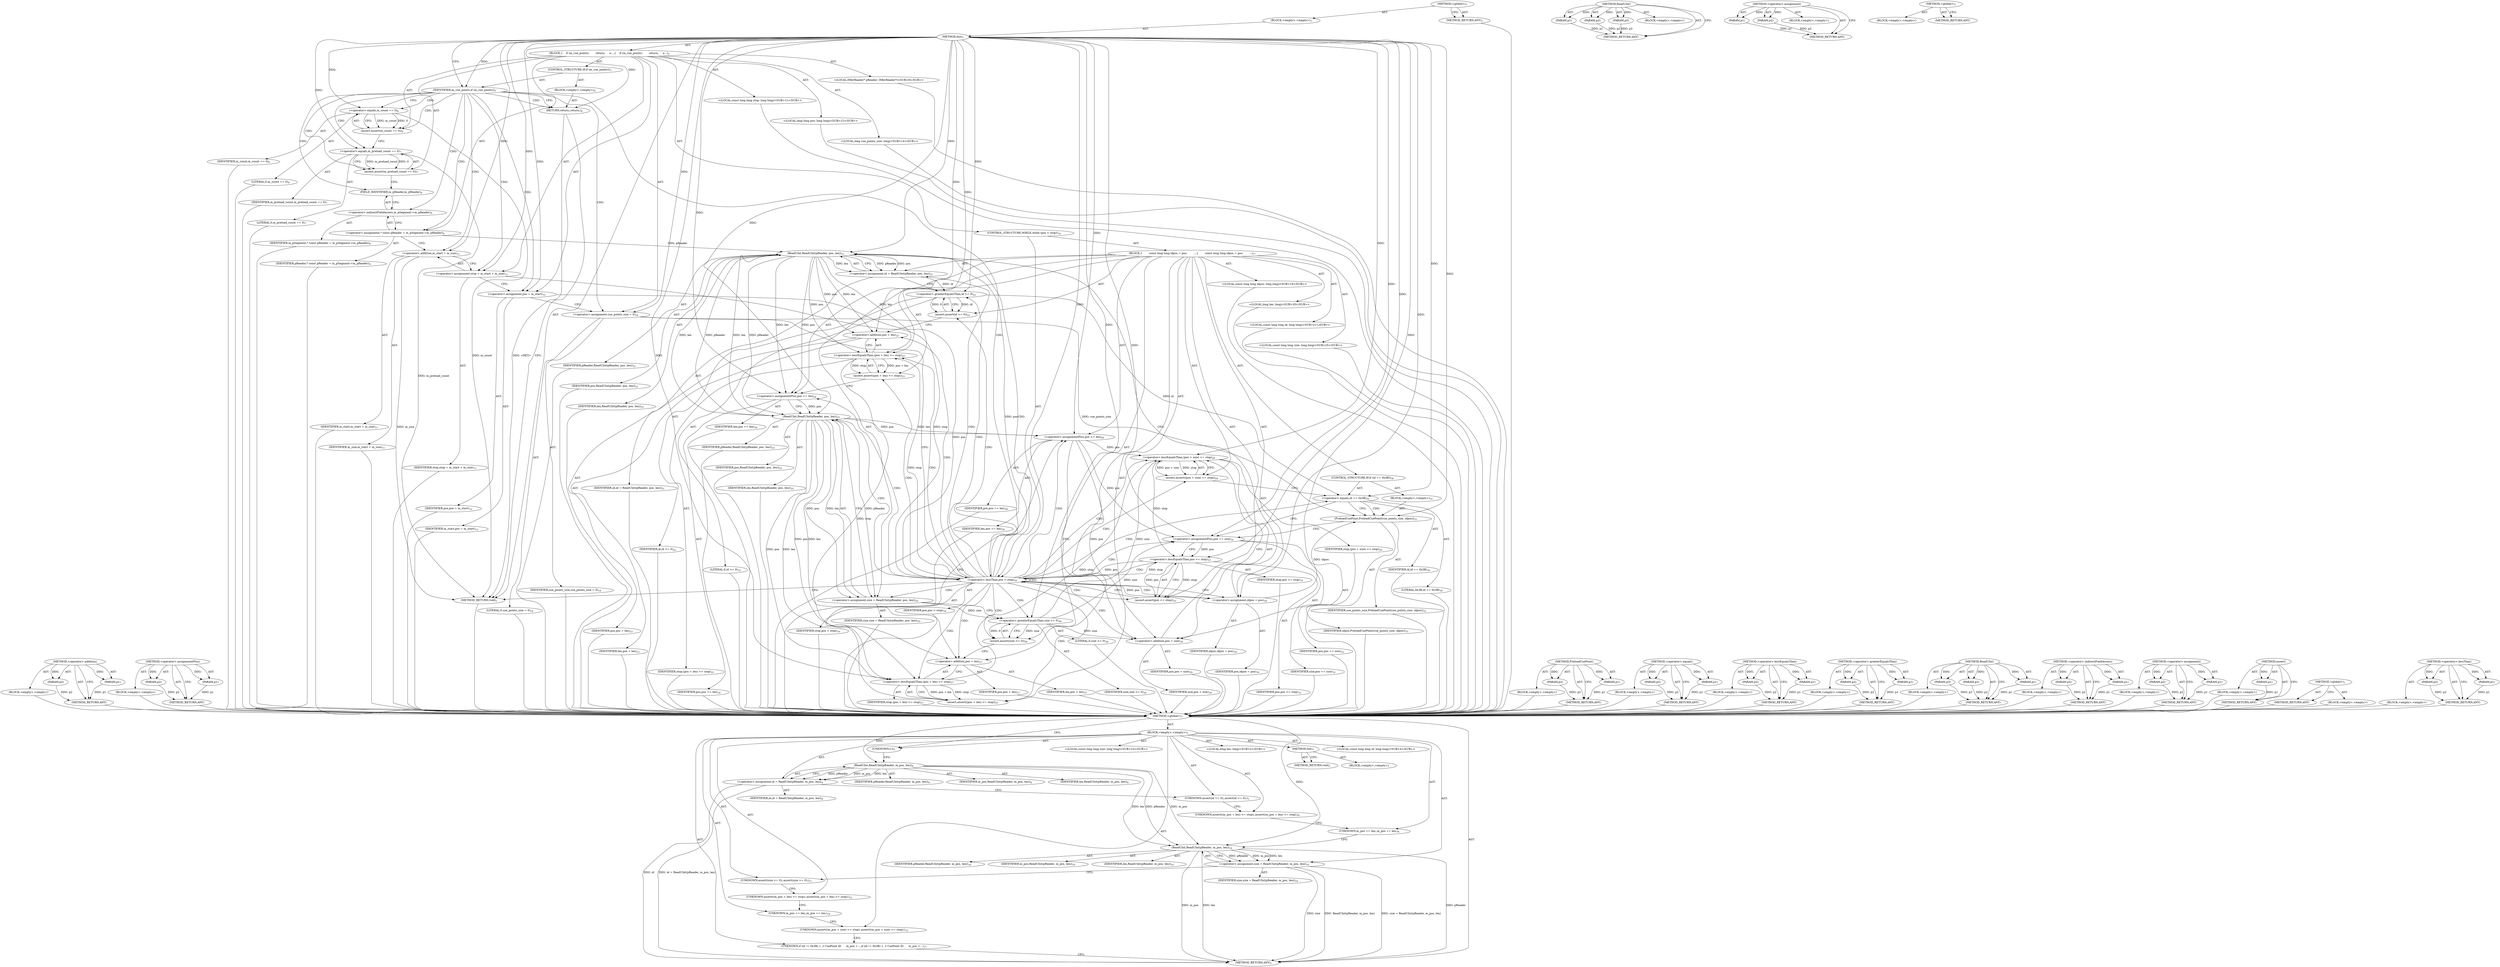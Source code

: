 digraph "&lt;global&gt;" {
vulnerable_155 [label=<(METHOD,&lt;operator&gt;.addition)>];
vulnerable_156 [label=<(PARAM,p1)>];
vulnerable_157 [label=<(PARAM,p2)>];
vulnerable_158 [label=<(BLOCK,&lt;empty&gt;,&lt;empty&gt;)>];
vulnerable_159 [label=<(METHOD_RETURN,ANY)>];
vulnerable_181 [label=<(METHOD,&lt;operator&gt;.assignmentPlus)>];
vulnerable_182 [label=<(PARAM,p1)>];
vulnerable_183 [label=<(PARAM,p2)>];
vulnerable_184 [label=<(BLOCK,&lt;empty&gt;,&lt;empty&gt;)>];
vulnerable_185 [label=<(METHOD_RETURN,ANY)>];
vulnerable_6 [label=<(METHOD,&lt;global&gt;)<SUB>1</SUB>>];
vulnerable_7 [label=<(BLOCK,&lt;empty&gt;,&lt;empty&gt;)<SUB>1</SUB>>];
vulnerable_8 [label=<(METHOD,Init)<SUB>1</SUB>>];
vulnerable_9 [label=<(BLOCK,{
    if (m_cue_points)
        return;
 
    a...,{
    if (m_cue_points)
        return;
 
    a...)<SUB>2</SUB>>];
vulnerable_10 [label=<(CONTROL_STRUCTURE,IF,if (m_cue_points))<SUB>3</SUB>>];
vulnerable_11 [label=<(IDENTIFIER,m_cue_points,if (m_cue_points))<SUB>3</SUB>>];
vulnerable_12 [label=<(BLOCK,&lt;empty&gt;,&lt;empty&gt;)<SUB>4</SUB>>];
vulnerable_13 [label=<(RETURN,return;,return;)<SUB>4</SUB>>];
vulnerable_14 [label=<(assert,assert(m_count == 0))<SUB>6</SUB>>];
vulnerable_15 [label=<(&lt;operator&gt;.equals,m_count == 0)<SUB>6</SUB>>];
vulnerable_16 [label=<(IDENTIFIER,m_count,m_count == 0)<SUB>6</SUB>>];
vulnerable_17 [label=<(LITERAL,0,m_count == 0)<SUB>6</SUB>>];
vulnerable_18 [label=<(assert,assert(m_preload_count == 0))<SUB>7</SUB>>];
vulnerable_19 [label=<(&lt;operator&gt;.equals,m_preload_count == 0)<SUB>7</SUB>>];
vulnerable_20 [label=<(IDENTIFIER,m_preload_count,m_preload_count == 0)<SUB>7</SUB>>];
vulnerable_21 [label=<(LITERAL,0,m_preload_count == 0)<SUB>7</SUB>>];
vulnerable_22 [label="<(LOCAL,IMkvReader* pReader: IMkvReader*)<SUB>9</SUB>>"];
vulnerable_23 [label=<(&lt;operator&gt;.assignment,* const pReader = m_pSegment-&gt;m_pReader)<SUB>9</SUB>>];
vulnerable_24 [label=<(IDENTIFIER,pReader,* const pReader = m_pSegment-&gt;m_pReader)<SUB>9</SUB>>];
vulnerable_25 [label=<(&lt;operator&gt;.indirectFieldAccess,m_pSegment-&gt;m_pReader)<SUB>9</SUB>>];
vulnerable_26 [label=<(IDENTIFIER,m_pSegment,* const pReader = m_pSegment-&gt;m_pReader)<SUB>9</SUB>>];
vulnerable_27 [label=<(FIELD_IDENTIFIER,m_pReader,m_pReader)<SUB>9</SUB>>];
vulnerable_28 [label="<(LOCAL,const long long stop: long long)<SUB>11</SUB>>"];
vulnerable_29 [label=<(&lt;operator&gt;.assignment,stop = m_start + m_size)<SUB>11</SUB>>];
vulnerable_30 [label=<(IDENTIFIER,stop,stop = m_start + m_size)<SUB>11</SUB>>];
vulnerable_31 [label=<(&lt;operator&gt;.addition,m_start + m_size)<SUB>11</SUB>>];
vulnerable_32 [label=<(IDENTIFIER,m_start,m_start + m_size)<SUB>11</SUB>>];
vulnerable_33 [label=<(IDENTIFIER,m_size,m_start + m_size)<SUB>11</SUB>>];
vulnerable_34 [label="<(LOCAL,long long pos: long long)<SUB>12</SUB>>"];
vulnerable_35 [label=<(&lt;operator&gt;.assignment,pos = m_start)<SUB>12</SUB>>];
vulnerable_36 [label=<(IDENTIFIER,pos,pos = m_start)<SUB>12</SUB>>];
vulnerable_37 [label=<(IDENTIFIER,m_start,pos = m_start)<SUB>12</SUB>>];
vulnerable_38 [label="<(LOCAL,long cue_points_size: long)<SUB>14</SUB>>"];
vulnerable_39 [label=<(&lt;operator&gt;.assignment,cue_points_size = 0)<SUB>14</SUB>>];
vulnerable_40 [label=<(IDENTIFIER,cue_points_size,cue_points_size = 0)<SUB>14</SUB>>];
vulnerable_41 [label=<(LITERAL,0,cue_points_size = 0)<SUB>14</SUB>>];
vulnerable_42 [label=<(CONTROL_STRUCTURE,WHILE,while (pos &lt; stop))<SUB>16</SUB>>];
vulnerable_43 [label=<(&lt;operator&gt;.lessThan,pos &lt; stop)<SUB>16</SUB>>];
vulnerable_44 [label=<(IDENTIFIER,pos,pos &lt; stop)<SUB>16</SUB>>];
vulnerable_45 [label=<(IDENTIFIER,stop,pos &lt; stop)<SUB>16</SUB>>];
vulnerable_46 [label=<(BLOCK,{
        const long long idpos = pos;
 
      ...,{
        const long long idpos = pos;
 
      ...)<SUB>17</SUB>>];
vulnerable_47 [label="<(LOCAL,const long long idpos: long long)<SUB>18</SUB>>"];
vulnerable_48 [label=<(&lt;operator&gt;.assignment,idpos = pos)<SUB>18</SUB>>];
vulnerable_49 [label=<(IDENTIFIER,idpos,idpos = pos)<SUB>18</SUB>>];
vulnerable_50 [label=<(IDENTIFIER,pos,idpos = pos)<SUB>18</SUB>>];
vulnerable_51 [label="<(LOCAL,long len: long)<SUB>20</SUB>>"];
vulnerable_52 [label="<(LOCAL,const long long id: long long)<SUB>21</SUB>>"];
vulnerable_53 [label=<(&lt;operator&gt;.assignment,id = ReadUInt(pReader, pos, len))<SUB>21</SUB>>];
vulnerable_54 [label=<(IDENTIFIER,id,id = ReadUInt(pReader, pos, len))<SUB>21</SUB>>];
vulnerable_55 [label=<(ReadUInt,ReadUInt(pReader, pos, len))<SUB>21</SUB>>];
vulnerable_56 [label=<(IDENTIFIER,pReader,ReadUInt(pReader, pos, len))<SUB>21</SUB>>];
vulnerable_57 [label=<(IDENTIFIER,pos,ReadUInt(pReader, pos, len))<SUB>21</SUB>>];
vulnerable_58 [label=<(IDENTIFIER,len,ReadUInt(pReader, pos, len))<SUB>21</SUB>>];
vulnerable_59 [label=<(assert,assert(id &gt;= 0))<SUB>22</SUB>>];
vulnerable_60 [label=<(&lt;operator&gt;.greaterEqualsThan,id &gt;= 0)<SUB>22</SUB>>];
vulnerable_61 [label=<(IDENTIFIER,id,id &gt;= 0)<SUB>22</SUB>>];
vulnerable_62 [label=<(LITERAL,0,id &gt;= 0)<SUB>22</SUB>>];
vulnerable_63 [label=<(assert,assert((pos + len) &lt;= stop))<SUB>23</SUB>>];
vulnerable_64 [label=<(&lt;operator&gt;.lessEqualsThan,(pos + len) &lt;= stop)<SUB>23</SUB>>];
vulnerable_65 [label=<(&lt;operator&gt;.addition,pos + len)<SUB>23</SUB>>];
vulnerable_66 [label=<(IDENTIFIER,pos,pos + len)<SUB>23</SUB>>];
vulnerable_67 [label=<(IDENTIFIER,len,pos + len)<SUB>23</SUB>>];
vulnerable_68 [label=<(IDENTIFIER,stop,(pos + len) &lt;= stop)<SUB>23</SUB>>];
vulnerable_69 [label=<(&lt;operator&gt;.assignmentPlus,pos += len)<SUB>24</SUB>>];
vulnerable_70 [label=<(IDENTIFIER,pos,pos += len)<SUB>24</SUB>>];
vulnerable_71 [label=<(IDENTIFIER,len,pos += len)<SUB>24</SUB>>];
vulnerable_72 [label="<(LOCAL,const long long size: long long)<SUB>25</SUB>>"];
vulnerable_73 [label=<(&lt;operator&gt;.assignment,size = ReadUInt(pReader, pos, len))<SUB>25</SUB>>];
vulnerable_74 [label=<(IDENTIFIER,size,size = ReadUInt(pReader, pos, len))<SUB>25</SUB>>];
vulnerable_75 [label=<(ReadUInt,ReadUInt(pReader, pos, len))<SUB>25</SUB>>];
vulnerable_76 [label=<(IDENTIFIER,pReader,ReadUInt(pReader, pos, len))<SUB>25</SUB>>];
vulnerable_77 [label=<(IDENTIFIER,pos,ReadUInt(pReader, pos, len))<SUB>25</SUB>>];
vulnerable_78 [label=<(IDENTIFIER,len,ReadUInt(pReader, pos, len))<SUB>25</SUB>>];
vulnerable_79 [label=<(assert,assert(size &gt;= 0))<SUB>26</SUB>>];
vulnerable_80 [label=<(&lt;operator&gt;.greaterEqualsThan,size &gt;= 0)<SUB>26</SUB>>];
vulnerable_81 [label=<(IDENTIFIER,size,size &gt;= 0)<SUB>26</SUB>>];
vulnerable_82 [label=<(LITERAL,0,size &gt;= 0)<SUB>26</SUB>>];
vulnerable_83 [label=<(assert,assert((pos + len) &lt;= stop))<SUB>27</SUB>>];
vulnerable_84 [label=<(&lt;operator&gt;.lessEqualsThan,(pos + len) &lt;= stop)<SUB>27</SUB>>];
vulnerable_85 [label=<(&lt;operator&gt;.addition,pos + len)<SUB>27</SUB>>];
vulnerable_86 [label=<(IDENTIFIER,pos,pos + len)<SUB>27</SUB>>];
vulnerable_87 [label=<(IDENTIFIER,len,pos + len)<SUB>27</SUB>>];
vulnerable_88 [label=<(IDENTIFIER,stop,(pos + len) &lt;= stop)<SUB>27</SUB>>];
vulnerable_89 [label=<(&lt;operator&gt;.assignmentPlus,pos += len)<SUB>28</SUB>>];
vulnerable_90 [label=<(IDENTIFIER,pos,pos += len)<SUB>28</SUB>>];
vulnerable_91 [label=<(IDENTIFIER,len,pos += len)<SUB>28</SUB>>];
vulnerable_92 [label=<(assert,assert((pos + size) &lt;= stop))<SUB>29</SUB>>];
vulnerable_93 [label=<(&lt;operator&gt;.lessEqualsThan,(pos + size) &lt;= stop)<SUB>29</SUB>>];
vulnerable_94 [label=<(&lt;operator&gt;.addition,pos + size)<SUB>29</SUB>>];
vulnerable_95 [label=<(IDENTIFIER,pos,pos + size)<SUB>29</SUB>>];
vulnerable_96 [label=<(IDENTIFIER,size,pos + size)<SUB>29</SUB>>];
vulnerable_97 [label=<(IDENTIFIER,stop,(pos + size) &lt;= stop)<SUB>29</SUB>>];
vulnerable_98 [label=<(CONTROL_STRUCTURE,IF,if (id == 0x3B))<SUB>30</SUB>>];
vulnerable_99 [label=<(&lt;operator&gt;.equals,id == 0x3B)<SUB>30</SUB>>];
vulnerable_100 [label=<(IDENTIFIER,id,id == 0x3B)<SUB>30</SUB>>];
vulnerable_101 [label=<(LITERAL,0x3B,id == 0x3B)<SUB>30</SUB>>];
vulnerable_102 [label=<(BLOCK,&lt;empty&gt;,&lt;empty&gt;)<SUB>31</SUB>>];
vulnerable_103 [label=<(PreloadCuePoint,PreloadCuePoint(cue_points_size, idpos))<SUB>31</SUB>>];
vulnerable_104 [label=<(IDENTIFIER,cue_points_size,PreloadCuePoint(cue_points_size, idpos))<SUB>31</SUB>>];
vulnerable_105 [label=<(IDENTIFIER,idpos,PreloadCuePoint(cue_points_size, idpos))<SUB>31</SUB>>];
vulnerable_106 [label=<(&lt;operator&gt;.assignmentPlus,pos += size)<SUB>32</SUB>>];
vulnerable_107 [label=<(IDENTIFIER,pos,pos += size)<SUB>32</SUB>>];
vulnerable_108 [label=<(IDENTIFIER,size,pos += size)<SUB>32</SUB>>];
vulnerable_109 [label=<(assert,assert(pos &lt;= stop))<SUB>33</SUB>>];
vulnerable_110 [label=<(&lt;operator&gt;.lessEqualsThan,pos &lt;= stop)<SUB>33</SUB>>];
vulnerable_111 [label=<(IDENTIFIER,pos,pos &lt;= stop)<SUB>33</SUB>>];
vulnerable_112 [label=<(IDENTIFIER,stop,pos &lt;= stop)<SUB>33</SUB>>];
vulnerable_113 [label=<(METHOD_RETURN,void)<SUB>1</SUB>>];
vulnerable_115 [label=<(METHOD_RETURN,ANY)<SUB>1</SUB>>];
vulnerable_186 [label=<(METHOD,PreloadCuePoint)>];
vulnerable_187 [label=<(PARAM,p1)>];
vulnerable_188 [label=<(PARAM,p2)>];
vulnerable_189 [label=<(BLOCK,&lt;empty&gt;,&lt;empty&gt;)>];
vulnerable_190 [label=<(METHOD_RETURN,ANY)>];
vulnerable_140 [label=<(METHOD,&lt;operator&gt;.equals)>];
vulnerable_141 [label=<(PARAM,p1)>];
vulnerable_142 [label=<(PARAM,p2)>];
vulnerable_143 [label=<(BLOCK,&lt;empty&gt;,&lt;empty&gt;)>];
vulnerable_144 [label=<(METHOD_RETURN,ANY)>];
vulnerable_176 [label=<(METHOD,&lt;operator&gt;.lessEqualsThan)>];
vulnerable_177 [label=<(PARAM,p1)>];
vulnerable_178 [label=<(PARAM,p2)>];
vulnerable_179 [label=<(BLOCK,&lt;empty&gt;,&lt;empty&gt;)>];
vulnerable_180 [label=<(METHOD_RETURN,ANY)>];
vulnerable_171 [label=<(METHOD,&lt;operator&gt;.greaterEqualsThan)>];
vulnerable_172 [label=<(PARAM,p1)>];
vulnerable_173 [label=<(PARAM,p2)>];
vulnerable_174 [label=<(BLOCK,&lt;empty&gt;,&lt;empty&gt;)>];
vulnerable_175 [label=<(METHOD_RETURN,ANY)>];
vulnerable_165 [label=<(METHOD,ReadUInt)>];
vulnerable_166 [label=<(PARAM,p1)>];
vulnerable_167 [label=<(PARAM,p2)>];
vulnerable_168 [label=<(PARAM,p3)>];
vulnerable_169 [label=<(BLOCK,&lt;empty&gt;,&lt;empty&gt;)>];
vulnerable_170 [label=<(METHOD_RETURN,ANY)>];
vulnerable_150 [label=<(METHOD,&lt;operator&gt;.indirectFieldAccess)>];
vulnerable_151 [label=<(PARAM,p1)>];
vulnerable_152 [label=<(PARAM,p2)>];
vulnerable_153 [label=<(BLOCK,&lt;empty&gt;,&lt;empty&gt;)>];
vulnerable_154 [label=<(METHOD_RETURN,ANY)>];
vulnerable_145 [label=<(METHOD,&lt;operator&gt;.assignment)>];
vulnerable_146 [label=<(PARAM,p1)>];
vulnerable_147 [label=<(PARAM,p2)>];
vulnerable_148 [label=<(BLOCK,&lt;empty&gt;,&lt;empty&gt;)>];
vulnerable_149 [label=<(METHOD_RETURN,ANY)>];
vulnerable_136 [label=<(METHOD,assert)>];
vulnerable_137 [label=<(PARAM,p1)>];
vulnerable_138 [label=<(BLOCK,&lt;empty&gt;,&lt;empty&gt;)>];
vulnerable_139 [label=<(METHOD_RETURN,ANY)>];
vulnerable_130 [label=<(METHOD,&lt;global&gt;)<SUB>1</SUB>>];
vulnerable_131 [label=<(BLOCK,&lt;empty&gt;,&lt;empty&gt;)>];
vulnerable_132 [label=<(METHOD_RETURN,ANY)>];
vulnerable_160 [label=<(METHOD,&lt;operator&gt;.lessThan)>];
vulnerable_161 [label=<(PARAM,p1)>];
vulnerable_162 [label=<(PARAM,p2)>];
vulnerable_163 [label=<(BLOCK,&lt;empty&gt;,&lt;empty&gt;)>];
vulnerable_164 [label=<(METHOD_RETURN,ANY)>];
fixed_6 [label=<(METHOD,&lt;global&gt;)<SUB>1</SUB>>];
fixed_7 [label=<(BLOCK,&lt;empty&gt;,&lt;empty&gt;)<SUB>1</SUB>>];
fixed_8 [label=<(METHOD,Init)<SUB>1</SUB>>];
fixed_9 [label=<(BLOCK,&lt;empty&gt;,&lt;empty&gt;)>];
fixed_10 [label=<(METHOD_RETURN,void)<SUB>1</SUB>>];
fixed_12 [label=<(UNKNOWN,t,t)<SUB>1</SUB>>];
fixed_13 [label="<(LOCAL,long len: long)<SUB>2</SUB>>"];
fixed_14 [label="<(LOCAL,const long long id: long long)<SUB>4</SUB>>"];
fixed_15 [label=<(&lt;operator&gt;.assignment,id = ReadUInt(pReader, m_pos, len))<SUB>4</SUB>>];
fixed_16 [label=<(IDENTIFIER,id,id = ReadUInt(pReader, m_pos, len))<SUB>4</SUB>>];
fixed_17 [label=<(ReadUInt,ReadUInt(pReader, m_pos, len))<SUB>4</SUB>>];
fixed_18 [label=<(IDENTIFIER,pReader,ReadUInt(pReader, m_pos, len))<SUB>4</SUB>>];
fixed_19 [label=<(IDENTIFIER,m_pos,ReadUInt(pReader, m_pos, len))<SUB>4</SUB>>];
fixed_20 [label=<(IDENTIFIER,len,ReadUInt(pReader, m_pos, len))<SUB>4</SUB>>];
fixed_21 [label=<(UNKNOWN,assert(id &gt;= 0);,assert(id &gt;= 0);)<SUB>5</SUB>>];
fixed_22 [label=<(UNKNOWN,assert((m_pos + len) &lt;= stop);,assert((m_pos + len) &lt;= stop);)<SUB>6</SUB>>];
fixed_23 [label=<(UNKNOWN,m_pos += len;,m_pos += len;)<SUB>8</SUB>>];
fixed_24 [label="<(LOCAL,const long long size: long long)<SUB>10</SUB>>"];
fixed_25 [label=<(&lt;operator&gt;.assignment,size = ReadUInt(pReader, m_pos, len))<SUB>10</SUB>>];
fixed_26 [label=<(IDENTIFIER,size,size = ReadUInt(pReader, m_pos, len))<SUB>10</SUB>>];
fixed_27 [label=<(ReadUInt,ReadUInt(pReader, m_pos, len))<SUB>10</SUB>>];
fixed_28 [label=<(IDENTIFIER,pReader,ReadUInt(pReader, m_pos, len))<SUB>10</SUB>>];
fixed_29 [label=<(IDENTIFIER,m_pos,ReadUInt(pReader, m_pos, len))<SUB>10</SUB>>];
fixed_30 [label=<(IDENTIFIER,len,ReadUInt(pReader, m_pos, len))<SUB>10</SUB>>];
fixed_31 [label=<(UNKNOWN,assert(size &gt;= 0);,assert(size &gt;= 0);)<SUB>11</SUB>>];
fixed_32 [label=<(UNKNOWN,assert((m_pos + len) &lt;= stop);,assert((m_pos + len) &lt;= stop);)<SUB>12</SUB>>];
fixed_33 [label=<(UNKNOWN,m_pos += len;,m_pos += len;)<SUB>14</SUB>>];
fixed_34 [label=<(UNKNOWN,assert((m_pos + size) &lt;= stop);,assert((m_pos + size) &lt;= stop);)<SUB>15</SUB>>];
fixed_35 [label=<(UNKNOWN,if (id != 0x3B) {  // CuePoint ID
      m_pos +...,if (id != 0x3B) {  // CuePoint ID
      m_pos +...)<SUB>17</SUB>>];
fixed_36 [label=<(METHOD_RETURN,ANY)<SUB>1</SUB>>];
fixed_58 [label=<(METHOD,ReadUInt)>];
fixed_59 [label=<(PARAM,p1)>];
fixed_60 [label=<(PARAM,p2)>];
fixed_61 [label=<(PARAM,p3)>];
fixed_62 [label=<(BLOCK,&lt;empty&gt;,&lt;empty&gt;)>];
fixed_63 [label=<(METHOD_RETURN,ANY)>];
fixed_53 [label=<(METHOD,&lt;operator&gt;.assignment)>];
fixed_54 [label=<(PARAM,p1)>];
fixed_55 [label=<(PARAM,p2)>];
fixed_56 [label=<(BLOCK,&lt;empty&gt;,&lt;empty&gt;)>];
fixed_57 [label=<(METHOD_RETURN,ANY)>];
fixed_47 [label=<(METHOD,&lt;global&gt;)<SUB>1</SUB>>];
fixed_48 [label=<(BLOCK,&lt;empty&gt;,&lt;empty&gt;)>];
fixed_49 [label=<(METHOD_RETURN,ANY)>];
vulnerable_155 -> vulnerable_156  [key=0, label="AST: "];
vulnerable_155 -> vulnerable_156  [key=1, label="DDG: "];
vulnerable_155 -> vulnerable_158  [key=0, label="AST: "];
vulnerable_155 -> vulnerable_157  [key=0, label="AST: "];
vulnerable_155 -> vulnerable_157  [key=1, label="DDG: "];
vulnerable_155 -> vulnerable_159  [key=0, label="AST: "];
vulnerable_155 -> vulnerable_159  [key=1, label="CFG: "];
vulnerable_156 -> vulnerable_159  [key=0, label="DDG: p1"];
vulnerable_157 -> vulnerable_159  [key=0, label="DDG: p2"];
vulnerable_158 -> fixed_6  [key=0];
vulnerable_159 -> fixed_6  [key=0];
vulnerable_181 -> vulnerable_182  [key=0, label="AST: "];
vulnerable_181 -> vulnerable_182  [key=1, label="DDG: "];
vulnerable_181 -> vulnerable_184  [key=0, label="AST: "];
vulnerable_181 -> vulnerable_183  [key=0, label="AST: "];
vulnerable_181 -> vulnerable_183  [key=1, label="DDG: "];
vulnerable_181 -> vulnerable_185  [key=0, label="AST: "];
vulnerable_181 -> vulnerable_185  [key=1, label="CFG: "];
vulnerable_182 -> vulnerable_185  [key=0, label="DDG: p1"];
vulnerable_183 -> vulnerable_185  [key=0, label="DDG: p2"];
vulnerable_184 -> fixed_6  [key=0];
vulnerable_185 -> fixed_6  [key=0];
vulnerable_6 -> vulnerable_7  [key=0, label="AST: "];
vulnerable_6 -> vulnerable_115  [key=0, label="AST: "];
vulnerable_6 -> vulnerable_115  [key=1, label="CFG: "];
vulnerable_7 -> vulnerable_8  [key=0, label="AST: "];
vulnerable_8 -> vulnerable_9  [key=0, label="AST: "];
vulnerable_8 -> vulnerable_113  [key=0, label="AST: "];
vulnerable_8 -> vulnerable_11  [key=0, label="CFG: "];
vulnerable_8 -> vulnerable_11  [key=1, label="DDG: "];
vulnerable_8 -> vulnerable_29  [key=0, label="DDG: "];
vulnerable_8 -> vulnerable_35  [key=0, label="DDG: "];
vulnerable_8 -> vulnerable_39  [key=0, label="DDG: "];
vulnerable_8 -> vulnerable_13  [key=0, label="DDG: "];
vulnerable_8 -> vulnerable_15  [key=0, label="DDG: "];
vulnerable_8 -> vulnerable_19  [key=0, label="DDG: "];
vulnerable_8 -> vulnerable_31  [key=0, label="DDG: "];
vulnerable_8 -> vulnerable_43  [key=0, label="DDG: "];
vulnerable_8 -> vulnerable_48  [key=0, label="DDG: "];
vulnerable_8 -> vulnerable_69  [key=0, label="DDG: "];
vulnerable_8 -> vulnerable_89  [key=0, label="DDG: "];
vulnerable_8 -> vulnerable_106  [key=0, label="DDG: "];
vulnerable_8 -> vulnerable_55  [key=0, label="DDG: "];
vulnerable_8 -> vulnerable_60  [key=0, label="DDG: "];
vulnerable_8 -> vulnerable_64  [key=0, label="DDG: "];
vulnerable_8 -> vulnerable_75  [key=0, label="DDG: "];
vulnerable_8 -> vulnerable_80  [key=0, label="DDG: "];
vulnerable_8 -> vulnerable_84  [key=0, label="DDG: "];
vulnerable_8 -> vulnerable_93  [key=0, label="DDG: "];
vulnerable_8 -> vulnerable_99  [key=0, label="DDG: "];
vulnerable_8 -> vulnerable_110  [key=0, label="DDG: "];
vulnerable_8 -> vulnerable_65  [key=0, label="DDG: "];
vulnerable_8 -> vulnerable_85  [key=0, label="DDG: "];
vulnerable_8 -> vulnerable_94  [key=0, label="DDG: "];
vulnerable_8 -> vulnerable_103  [key=0, label="DDG: "];
vulnerable_9 -> vulnerable_10  [key=0, label="AST: "];
vulnerable_9 -> vulnerable_14  [key=0, label="AST: "];
vulnerable_9 -> vulnerable_18  [key=0, label="AST: "];
vulnerable_9 -> vulnerable_22  [key=0, label="AST: "];
vulnerable_9 -> vulnerable_23  [key=0, label="AST: "];
vulnerable_9 -> vulnerable_28  [key=0, label="AST: "];
vulnerable_9 -> vulnerable_29  [key=0, label="AST: "];
vulnerable_9 -> vulnerable_34  [key=0, label="AST: "];
vulnerable_9 -> vulnerable_35  [key=0, label="AST: "];
vulnerable_9 -> vulnerable_38  [key=0, label="AST: "];
vulnerable_9 -> vulnerable_39  [key=0, label="AST: "];
vulnerable_9 -> vulnerable_42  [key=0, label="AST: "];
vulnerable_10 -> vulnerable_11  [key=0, label="AST: "];
vulnerable_10 -> vulnerable_12  [key=0, label="AST: "];
vulnerable_11 -> vulnerable_13  [key=0, label="CFG: "];
vulnerable_11 -> vulnerable_13  [key=1, label="CDG: "];
vulnerable_11 -> vulnerable_15  [key=0, label="CFG: "];
vulnerable_11 -> vulnerable_15  [key=1, label="CDG: "];
vulnerable_11 -> vulnerable_19  [key=0, label="CDG: "];
vulnerable_11 -> vulnerable_25  [key=0, label="CDG: "];
vulnerable_11 -> vulnerable_27  [key=0, label="CDG: "];
vulnerable_11 -> vulnerable_29  [key=0, label="CDG: "];
vulnerable_11 -> vulnerable_18  [key=0, label="CDG: "];
vulnerable_11 -> vulnerable_35  [key=0, label="CDG: "];
vulnerable_11 -> vulnerable_43  [key=0, label="CDG: "];
vulnerable_11 -> vulnerable_14  [key=0, label="CDG: "];
vulnerable_11 -> vulnerable_23  [key=0, label="CDG: "];
vulnerable_11 -> vulnerable_39  [key=0, label="CDG: "];
vulnerable_11 -> vulnerable_31  [key=0, label="CDG: "];
vulnerable_12 -> vulnerable_13  [key=0, label="AST: "];
vulnerable_13 -> vulnerable_113  [key=0, label="CFG: "];
vulnerable_13 -> vulnerable_113  [key=1, label="DDG: &lt;RET&gt;"];
vulnerable_14 -> vulnerable_15  [key=0, label="AST: "];
vulnerable_14 -> vulnerable_19  [key=0, label="CFG: "];
vulnerable_15 -> vulnerable_16  [key=0, label="AST: "];
vulnerable_15 -> vulnerable_17  [key=0, label="AST: "];
vulnerable_15 -> vulnerable_14  [key=0, label="CFG: "];
vulnerable_15 -> vulnerable_14  [key=1, label="DDG: m_count"];
vulnerable_15 -> vulnerable_14  [key=2, label="DDG: 0"];
vulnerable_15 -> vulnerable_113  [key=0, label="DDG: m_count"];
vulnerable_16 -> fixed_6  [key=0];
vulnerable_17 -> fixed_6  [key=0];
vulnerable_18 -> vulnerable_19  [key=0, label="AST: "];
vulnerable_18 -> vulnerable_27  [key=0, label="CFG: "];
vulnerable_19 -> vulnerable_20  [key=0, label="AST: "];
vulnerable_19 -> vulnerable_21  [key=0, label="AST: "];
vulnerable_19 -> vulnerable_18  [key=0, label="CFG: "];
vulnerable_19 -> vulnerable_18  [key=1, label="DDG: m_preload_count"];
vulnerable_19 -> vulnerable_18  [key=2, label="DDG: 0"];
vulnerable_19 -> vulnerable_113  [key=0, label="DDG: m_preload_count"];
vulnerable_20 -> fixed_6  [key=0];
vulnerable_21 -> fixed_6  [key=0];
vulnerable_22 -> fixed_6  [key=0];
vulnerable_23 -> vulnerable_24  [key=0, label="AST: "];
vulnerable_23 -> vulnerable_25  [key=0, label="AST: "];
vulnerable_23 -> vulnerable_31  [key=0, label="CFG: "];
vulnerable_23 -> vulnerable_55  [key=0, label="DDG: pReader"];
vulnerable_24 -> fixed_6  [key=0];
vulnerable_25 -> vulnerable_26  [key=0, label="AST: "];
vulnerable_25 -> vulnerable_27  [key=0, label="AST: "];
vulnerable_25 -> vulnerable_23  [key=0, label="CFG: "];
vulnerable_26 -> fixed_6  [key=0];
vulnerable_27 -> vulnerable_25  [key=0, label="CFG: "];
vulnerable_28 -> fixed_6  [key=0];
vulnerable_29 -> vulnerable_30  [key=0, label="AST: "];
vulnerable_29 -> vulnerable_31  [key=0, label="AST: "];
vulnerable_29 -> vulnerable_35  [key=0, label="CFG: "];
vulnerable_29 -> vulnerable_43  [key=0, label="DDG: stop"];
vulnerable_30 -> fixed_6  [key=0];
vulnerable_31 -> vulnerable_32  [key=0, label="AST: "];
vulnerable_31 -> vulnerable_33  [key=0, label="AST: "];
vulnerable_31 -> vulnerable_29  [key=0, label="CFG: "];
vulnerable_31 -> vulnerable_113  [key=0, label="DDG: m_size"];
vulnerable_32 -> fixed_6  [key=0];
vulnerable_33 -> fixed_6  [key=0];
vulnerable_34 -> fixed_6  [key=0];
vulnerable_35 -> vulnerable_36  [key=0, label="AST: "];
vulnerable_35 -> vulnerable_37  [key=0, label="AST: "];
vulnerable_35 -> vulnerable_39  [key=0, label="CFG: "];
vulnerable_35 -> vulnerable_43  [key=0, label="DDG: pos"];
vulnerable_36 -> fixed_6  [key=0];
vulnerable_37 -> fixed_6  [key=0];
vulnerable_38 -> fixed_6  [key=0];
vulnerable_39 -> vulnerable_40  [key=0, label="AST: "];
vulnerable_39 -> vulnerable_41  [key=0, label="AST: "];
vulnerable_39 -> vulnerable_43  [key=0, label="CFG: "];
vulnerable_39 -> vulnerable_103  [key=0, label="DDG: cue_points_size"];
vulnerable_40 -> fixed_6  [key=0];
vulnerable_41 -> fixed_6  [key=0];
vulnerable_42 -> vulnerable_43  [key=0, label="AST: "];
vulnerable_42 -> vulnerable_46  [key=0, label="AST: "];
vulnerable_43 -> vulnerable_44  [key=0, label="AST: "];
vulnerable_43 -> vulnerable_45  [key=0, label="AST: "];
vulnerable_43 -> vulnerable_113  [key=0, label="CFG: "];
vulnerable_43 -> vulnerable_48  [key=0, label="CFG: "];
vulnerable_43 -> vulnerable_48  [key=1, label="DDG: pos"];
vulnerable_43 -> vulnerable_48  [key=2, label="CDG: "];
vulnerable_43 -> vulnerable_55  [key=0, label="DDG: pos"];
vulnerable_43 -> vulnerable_55  [key=1, label="CDG: "];
vulnerable_43 -> vulnerable_64  [key=0, label="DDG: stop"];
vulnerable_43 -> vulnerable_64  [key=1, label="CDG: "];
vulnerable_43 -> vulnerable_94  [key=0, label="CDG: "];
vulnerable_43 -> vulnerable_60  [key=0, label="CDG: "];
vulnerable_43 -> vulnerable_73  [key=0, label="CDG: "];
vulnerable_43 -> vulnerable_89  [key=0, label="CDG: "];
vulnerable_43 -> vulnerable_75  [key=0, label="CDG: "];
vulnerable_43 -> vulnerable_99  [key=0, label="CDG: "];
vulnerable_43 -> vulnerable_84  [key=0, label="CDG: "];
vulnerable_43 -> vulnerable_85  [key=0, label="CDG: "];
vulnerable_43 -> vulnerable_69  [key=0, label="CDG: "];
vulnerable_43 -> vulnerable_92  [key=0, label="CDG: "];
vulnerable_43 -> vulnerable_106  [key=0, label="CDG: "];
vulnerable_43 -> vulnerable_65  [key=0, label="CDG: "];
vulnerable_43 -> vulnerable_59  [key=0, label="CDG: "];
vulnerable_43 -> vulnerable_93  [key=0, label="CDG: "];
vulnerable_43 -> vulnerable_79  [key=0, label="CDG: "];
vulnerable_43 -> vulnerable_43  [key=0, label="CDG: "];
vulnerable_43 -> vulnerable_80  [key=0, label="CDG: "];
vulnerable_43 -> vulnerable_83  [key=0, label="CDG: "];
vulnerable_43 -> vulnerable_53  [key=0, label="CDG: "];
vulnerable_43 -> vulnerable_110  [key=0, label="CDG: "];
vulnerable_43 -> vulnerable_63  [key=0, label="CDG: "];
vulnerable_43 -> vulnerable_109  [key=0, label="CDG: "];
vulnerable_44 -> fixed_6  [key=0];
vulnerable_45 -> fixed_6  [key=0];
vulnerable_46 -> vulnerable_47  [key=0, label="AST: "];
vulnerable_46 -> vulnerable_48  [key=0, label="AST: "];
vulnerable_46 -> vulnerable_51  [key=0, label="AST: "];
vulnerable_46 -> vulnerable_52  [key=0, label="AST: "];
vulnerable_46 -> vulnerable_53  [key=0, label="AST: "];
vulnerable_46 -> vulnerable_59  [key=0, label="AST: "];
vulnerable_46 -> vulnerable_63  [key=0, label="AST: "];
vulnerable_46 -> vulnerable_69  [key=0, label="AST: "];
vulnerable_46 -> vulnerable_72  [key=0, label="AST: "];
vulnerable_46 -> vulnerable_73  [key=0, label="AST: "];
vulnerable_46 -> vulnerable_79  [key=0, label="AST: "];
vulnerable_46 -> vulnerable_83  [key=0, label="AST: "];
vulnerable_46 -> vulnerable_89  [key=0, label="AST: "];
vulnerable_46 -> vulnerable_92  [key=0, label="AST: "];
vulnerable_46 -> vulnerable_98  [key=0, label="AST: "];
vulnerable_46 -> vulnerable_106  [key=0, label="AST: "];
vulnerable_46 -> vulnerable_109  [key=0, label="AST: "];
vulnerable_47 -> fixed_6  [key=0];
vulnerable_48 -> vulnerable_49  [key=0, label="AST: "];
vulnerable_48 -> vulnerable_50  [key=0, label="AST: "];
vulnerable_48 -> vulnerable_55  [key=0, label="CFG: "];
vulnerable_48 -> vulnerable_103  [key=0, label="DDG: idpos"];
vulnerable_49 -> fixed_6  [key=0];
vulnerable_50 -> fixed_6  [key=0];
vulnerable_51 -> fixed_6  [key=0];
vulnerable_52 -> fixed_6  [key=0];
vulnerable_53 -> vulnerable_54  [key=0, label="AST: "];
vulnerable_53 -> vulnerable_55  [key=0, label="AST: "];
vulnerable_53 -> vulnerable_60  [key=0, label="CFG: "];
vulnerable_53 -> vulnerable_60  [key=1, label="DDG: id"];
vulnerable_54 -> fixed_6  [key=0];
vulnerable_55 -> vulnerable_56  [key=0, label="AST: "];
vulnerable_55 -> vulnerable_57  [key=0, label="AST: "];
vulnerable_55 -> vulnerable_58  [key=0, label="AST: "];
vulnerable_55 -> vulnerable_53  [key=0, label="CFG: "];
vulnerable_55 -> vulnerable_53  [key=1, label="DDG: pReader"];
vulnerable_55 -> vulnerable_53  [key=2, label="DDG: pos"];
vulnerable_55 -> vulnerable_53  [key=3, label="DDG: len"];
vulnerable_55 -> vulnerable_69  [key=0, label="DDG: len"];
vulnerable_55 -> vulnerable_69  [key=1, label="DDG: pos"];
vulnerable_55 -> vulnerable_64  [key=0, label="DDG: pos"];
vulnerable_55 -> vulnerable_64  [key=1, label="DDG: len"];
vulnerable_55 -> vulnerable_75  [key=0, label="DDG: pReader"];
vulnerable_55 -> vulnerable_75  [key=1, label="DDG: len"];
vulnerable_55 -> vulnerable_65  [key=0, label="DDG: pos"];
vulnerable_55 -> vulnerable_65  [key=1, label="DDG: len"];
vulnerable_56 -> fixed_6  [key=0];
vulnerable_57 -> fixed_6  [key=0];
vulnerable_58 -> fixed_6  [key=0];
vulnerable_59 -> vulnerable_60  [key=0, label="AST: "];
vulnerable_59 -> vulnerable_65  [key=0, label="CFG: "];
vulnerable_60 -> vulnerable_61  [key=0, label="AST: "];
vulnerable_60 -> vulnerable_62  [key=0, label="AST: "];
vulnerable_60 -> vulnerable_59  [key=0, label="CFG: "];
vulnerable_60 -> vulnerable_59  [key=1, label="DDG: id"];
vulnerable_60 -> vulnerable_59  [key=2, label="DDG: 0"];
vulnerable_60 -> vulnerable_99  [key=0, label="DDG: id"];
vulnerable_61 -> fixed_6  [key=0];
vulnerable_62 -> fixed_6  [key=0];
vulnerable_63 -> vulnerable_64  [key=0, label="AST: "];
vulnerable_63 -> vulnerable_69  [key=0, label="CFG: "];
vulnerable_64 -> vulnerable_65  [key=0, label="AST: "];
vulnerable_64 -> vulnerable_68  [key=0, label="AST: "];
vulnerable_64 -> vulnerable_63  [key=0, label="CFG: "];
vulnerable_64 -> vulnerable_63  [key=1, label="DDG: pos + len"];
vulnerable_64 -> vulnerable_63  [key=2, label="DDG: stop"];
vulnerable_64 -> vulnerable_84  [key=0, label="DDG: stop"];
vulnerable_65 -> vulnerable_66  [key=0, label="AST: "];
vulnerable_65 -> vulnerable_67  [key=0, label="AST: "];
vulnerable_65 -> vulnerable_64  [key=0, label="CFG: "];
vulnerable_66 -> fixed_6  [key=0];
vulnerable_67 -> fixed_6  [key=0];
vulnerable_68 -> fixed_6  [key=0];
vulnerable_69 -> vulnerable_70  [key=0, label="AST: "];
vulnerable_69 -> vulnerable_71  [key=0, label="AST: "];
vulnerable_69 -> vulnerable_75  [key=0, label="CFG: "];
vulnerable_69 -> vulnerable_75  [key=1, label="DDG: pos"];
vulnerable_70 -> fixed_6  [key=0];
vulnerable_71 -> fixed_6  [key=0];
vulnerable_72 -> fixed_6  [key=0];
vulnerable_73 -> vulnerable_74  [key=0, label="AST: "];
vulnerable_73 -> vulnerable_75  [key=0, label="AST: "];
vulnerable_73 -> vulnerable_80  [key=0, label="CFG: "];
vulnerable_73 -> vulnerable_80  [key=1, label="DDG: size"];
vulnerable_74 -> fixed_6  [key=0];
vulnerable_75 -> vulnerable_76  [key=0, label="AST: "];
vulnerable_75 -> vulnerable_77  [key=0, label="AST: "];
vulnerable_75 -> vulnerable_78  [key=0, label="AST: "];
vulnerable_75 -> vulnerable_73  [key=0, label="CFG: "];
vulnerable_75 -> vulnerable_73  [key=1, label="DDG: pReader"];
vulnerable_75 -> vulnerable_73  [key=2, label="DDG: pos"];
vulnerable_75 -> vulnerable_73  [key=3, label="DDG: len"];
vulnerable_75 -> vulnerable_89  [key=0, label="DDG: len"];
vulnerable_75 -> vulnerable_89  [key=1, label="DDG: pos"];
vulnerable_75 -> vulnerable_55  [key=0, label="DDG: pReader"];
vulnerable_75 -> vulnerable_55  [key=1, label="DDG: len"];
vulnerable_75 -> vulnerable_84  [key=0, label="DDG: pos"];
vulnerable_75 -> vulnerable_84  [key=1, label="DDG: len"];
vulnerable_75 -> vulnerable_85  [key=0, label="DDG: pos"];
vulnerable_75 -> vulnerable_85  [key=1, label="DDG: len"];
vulnerable_76 -> fixed_6  [key=0];
vulnerable_77 -> fixed_6  [key=0];
vulnerable_78 -> fixed_6  [key=0];
vulnerable_79 -> vulnerable_80  [key=0, label="AST: "];
vulnerable_79 -> vulnerable_85  [key=0, label="CFG: "];
vulnerable_80 -> vulnerable_81  [key=0, label="AST: "];
vulnerable_80 -> vulnerable_82  [key=0, label="AST: "];
vulnerable_80 -> vulnerable_79  [key=0, label="CFG: "];
vulnerable_80 -> vulnerable_79  [key=1, label="DDG: size"];
vulnerable_80 -> vulnerable_79  [key=2, label="DDG: 0"];
vulnerable_80 -> vulnerable_106  [key=0, label="DDG: size"];
vulnerable_80 -> vulnerable_93  [key=0, label="DDG: size"];
vulnerable_80 -> vulnerable_94  [key=0, label="DDG: size"];
vulnerable_81 -> fixed_6  [key=0];
vulnerable_82 -> fixed_6  [key=0];
vulnerable_83 -> vulnerable_84  [key=0, label="AST: "];
vulnerable_83 -> vulnerable_89  [key=0, label="CFG: "];
vulnerable_84 -> vulnerable_85  [key=0, label="AST: "];
vulnerable_84 -> vulnerable_88  [key=0, label="AST: "];
vulnerable_84 -> vulnerable_83  [key=0, label="CFG: "];
vulnerable_84 -> vulnerable_83  [key=1, label="DDG: pos + len"];
vulnerable_84 -> vulnerable_83  [key=2, label="DDG: stop"];
vulnerable_84 -> vulnerable_93  [key=0, label="DDG: stop"];
vulnerable_85 -> vulnerable_86  [key=0, label="AST: "];
vulnerable_85 -> vulnerable_87  [key=0, label="AST: "];
vulnerable_85 -> vulnerable_84  [key=0, label="CFG: "];
vulnerable_86 -> fixed_6  [key=0];
vulnerable_87 -> fixed_6  [key=0];
vulnerable_88 -> fixed_6  [key=0];
vulnerable_89 -> vulnerable_90  [key=0, label="AST: "];
vulnerable_89 -> vulnerable_91  [key=0, label="AST: "];
vulnerable_89 -> vulnerable_94  [key=0, label="CFG: "];
vulnerable_89 -> vulnerable_94  [key=1, label="DDG: pos"];
vulnerable_89 -> vulnerable_106  [key=0, label="DDG: pos"];
vulnerable_89 -> vulnerable_93  [key=0, label="DDG: pos"];
vulnerable_90 -> fixed_6  [key=0];
vulnerable_91 -> fixed_6  [key=0];
vulnerable_92 -> vulnerable_93  [key=0, label="AST: "];
vulnerable_92 -> vulnerable_99  [key=0, label="CFG: "];
vulnerable_93 -> vulnerable_94  [key=0, label="AST: "];
vulnerable_93 -> vulnerable_97  [key=0, label="AST: "];
vulnerable_93 -> vulnerable_92  [key=0, label="CFG: "];
vulnerable_93 -> vulnerable_92  [key=1, label="DDG: pos + size"];
vulnerable_93 -> vulnerable_92  [key=2, label="DDG: stop"];
vulnerable_93 -> vulnerable_110  [key=0, label="DDG: stop"];
vulnerable_94 -> vulnerable_95  [key=0, label="AST: "];
vulnerable_94 -> vulnerable_96  [key=0, label="AST: "];
vulnerable_94 -> vulnerable_93  [key=0, label="CFG: "];
vulnerable_95 -> fixed_6  [key=0];
vulnerable_96 -> fixed_6  [key=0];
vulnerable_97 -> fixed_6  [key=0];
vulnerable_98 -> vulnerable_99  [key=0, label="AST: "];
vulnerable_98 -> vulnerable_102  [key=0, label="AST: "];
vulnerable_99 -> vulnerable_100  [key=0, label="AST: "];
vulnerable_99 -> vulnerable_101  [key=0, label="AST: "];
vulnerable_99 -> vulnerable_103  [key=0, label="CFG: "];
vulnerable_99 -> vulnerable_103  [key=1, label="CDG: "];
vulnerable_99 -> vulnerable_106  [key=0, label="CFG: "];
vulnerable_100 -> fixed_6  [key=0];
vulnerable_101 -> fixed_6  [key=0];
vulnerable_102 -> vulnerable_103  [key=0, label="AST: "];
vulnerable_103 -> vulnerable_104  [key=0, label="AST: "];
vulnerable_103 -> vulnerable_105  [key=0, label="AST: "];
vulnerable_103 -> vulnerable_106  [key=0, label="CFG: "];
vulnerable_104 -> fixed_6  [key=0];
vulnerable_105 -> fixed_6  [key=0];
vulnerable_106 -> vulnerable_107  [key=0, label="AST: "];
vulnerable_106 -> vulnerable_108  [key=0, label="AST: "];
vulnerable_106 -> vulnerable_110  [key=0, label="CFG: "];
vulnerable_106 -> vulnerable_110  [key=1, label="DDG: pos"];
vulnerable_107 -> fixed_6  [key=0];
vulnerable_108 -> fixed_6  [key=0];
vulnerable_109 -> vulnerable_110  [key=0, label="AST: "];
vulnerable_109 -> vulnerable_43  [key=0, label="CFG: "];
vulnerable_110 -> vulnerable_111  [key=0, label="AST: "];
vulnerable_110 -> vulnerable_112  [key=0, label="AST: "];
vulnerable_110 -> vulnerable_109  [key=0, label="CFG: "];
vulnerable_110 -> vulnerable_109  [key=1, label="DDG: pos"];
vulnerable_110 -> vulnerable_109  [key=2, label="DDG: stop"];
vulnerable_110 -> vulnerable_43  [key=0, label="DDG: pos"];
vulnerable_110 -> vulnerable_43  [key=1, label="DDG: stop"];
vulnerable_111 -> fixed_6  [key=0];
vulnerable_112 -> fixed_6  [key=0];
vulnerable_113 -> fixed_6  [key=0];
vulnerable_115 -> fixed_6  [key=0];
vulnerable_186 -> vulnerable_187  [key=0, label="AST: "];
vulnerable_186 -> vulnerable_187  [key=1, label="DDG: "];
vulnerable_186 -> vulnerable_189  [key=0, label="AST: "];
vulnerable_186 -> vulnerable_188  [key=0, label="AST: "];
vulnerable_186 -> vulnerable_188  [key=1, label="DDG: "];
vulnerable_186 -> vulnerable_190  [key=0, label="AST: "];
vulnerable_186 -> vulnerable_190  [key=1, label="CFG: "];
vulnerable_187 -> vulnerable_190  [key=0, label="DDG: p1"];
vulnerable_188 -> vulnerable_190  [key=0, label="DDG: p2"];
vulnerable_189 -> fixed_6  [key=0];
vulnerable_190 -> fixed_6  [key=0];
vulnerable_140 -> vulnerable_141  [key=0, label="AST: "];
vulnerable_140 -> vulnerable_141  [key=1, label="DDG: "];
vulnerable_140 -> vulnerable_143  [key=0, label="AST: "];
vulnerable_140 -> vulnerable_142  [key=0, label="AST: "];
vulnerable_140 -> vulnerable_142  [key=1, label="DDG: "];
vulnerable_140 -> vulnerable_144  [key=0, label="AST: "];
vulnerable_140 -> vulnerable_144  [key=1, label="CFG: "];
vulnerable_141 -> vulnerable_144  [key=0, label="DDG: p1"];
vulnerable_142 -> vulnerable_144  [key=0, label="DDG: p2"];
vulnerable_143 -> fixed_6  [key=0];
vulnerable_144 -> fixed_6  [key=0];
vulnerable_176 -> vulnerable_177  [key=0, label="AST: "];
vulnerable_176 -> vulnerable_177  [key=1, label="DDG: "];
vulnerable_176 -> vulnerable_179  [key=0, label="AST: "];
vulnerable_176 -> vulnerable_178  [key=0, label="AST: "];
vulnerable_176 -> vulnerable_178  [key=1, label="DDG: "];
vulnerable_176 -> vulnerable_180  [key=0, label="AST: "];
vulnerable_176 -> vulnerable_180  [key=1, label="CFG: "];
vulnerable_177 -> vulnerable_180  [key=0, label="DDG: p1"];
vulnerable_178 -> vulnerable_180  [key=0, label="DDG: p2"];
vulnerable_179 -> fixed_6  [key=0];
vulnerable_180 -> fixed_6  [key=0];
vulnerable_171 -> vulnerable_172  [key=0, label="AST: "];
vulnerable_171 -> vulnerable_172  [key=1, label="DDG: "];
vulnerable_171 -> vulnerable_174  [key=0, label="AST: "];
vulnerable_171 -> vulnerable_173  [key=0, label="AST: "];
vulnerable_171 -> vulnerable_173  [key=1, label="DDG: "];
vulnerable_171 -> vulnerable_175  [key=0, label="AST: "];
vulnerable_171 -> vulnerable_175  [key=1, label="CFG: "];
vulnerable_172 -> vulnerable_175  [key=0, label="DDG: p1"];
vulnerable_173 -> vulnerable_175  [key=0, label="DDG: p2"];
vulnerable_174 -> fixed_6  [key=0];
vulnerable_175 -> fixed_6  [key=0];
vulnerable_165 -> vulnerable_166  [key=0, label="AST: "];
vulnerable_165 -> vulnerable_166  [key=1, label="DDG: "];
vulnerable_165 -> vulnerable_169  [key=0, label="AST: "];
vulnerable_165 -> vulnerable_167  [key=0, label="AST: "];
vulnerable_165 -> vulnerable_167  [key=1, label="DDG: "];
vulnerable_165 -> vulnerable_170  [key=0, label="AST: "];
vulnerable_165 -> vulnerable_170  [key=1, label="CFG: "];
vulnerable_165 -> vulnerable_168  [key=0, label="AST: "];
vulnerable_165 -> vulnerable_168  [key=1, label="DDG: "];
vulnerable_166 -> vulnerable_170  [key=0, label="DDG: p1"];
vulnerable_167 -> vulnerable_170  [key=0, label="DDG: p2"];
vulnerable_168 -> vulnerable_170  [key=0, label="DDG: p3"];
vulnerable_169 -> fixed_6  [key=0];
vulnerable_170 -> fixed_6  [key=0];
vulnerable_150 -> vulnerable_151  [key=0, label="AST: "];
vulnerable_150 -> vulnerable_151  [key=1, label="DDG: "];
vulnerable_150 -> vulnerable_153  [key=0, label="AST: "];
vulnerable_150 -> vulnerable_152  [key=0, label="AST: "];
vulnerable_150 -> vulnerable_152  [key=1, label="DDG: "];
vulnerable_150 -> vulnerable_154  [key=0, label="AST: "];
vulnerable_150 -> vulnerable_154  [key=1, label="CFG: "];
vulnerable_151 -> vulnerable_154  [key=0, label="DDG: p1"];
vulnerable_152 -> vulnerable_154  [key=0, label="DDG: p2"];
vulnerable_153 -> fixed_6  [key=0];
vulnerable_154 -> fixed_6  [key=0];
vulnerable_145 -> vulnerable_146  [key=0, label="AST: "];
vulnerable_145 -> vulnerable_146  [key=1, label="DDG: "];
vulnerable_145 -> vulnerable_148  [key=0, label="AST: "];
vulnerable_145 -> vulnerable_147  [key=0, label="AST: "];
vulnerable_145 -> vulnerable_147  [key=1, label="DDG: "];
vulnerable_145 -> vulnerable_149  [key=0, label="AST: "];
vulnerable_145 -> vulnerable_149  [key=1, label="CFG: "];
vulnerable_146 -> vulnerable_149  [key=0, label="DDG: p1"];
vulnerable_147 -> vulnerable_149  [key=0, label="DDG: p2"];
vulnerable_148 -> fixed_6  [key=0];
vulnerable_149 -> fixed_6  [key=0];
vulnerable_136 -> vulnerable_137  [key=0, label="AST: "];
vulnerable_136 -> vulnerable_137  [key=1, label="DDG: "];
vulnerable_136 -> vulnerable_138  [key=0, label="AST: "];
vulnerable_136 -> vulnerable_139  [key=0, label="AST: "];
vulnerable_136 -> vulnerable_139  [key=1, label="CFG: "];
vulnerable_137 -> vulnerable_139  [key=0, label="DDG: p1"];
vulnerable_138 -> fixed_6  [key=0];
vulnerable_139 -> fixed_6  [key=0];
vulnerable_130 -> vulnerable_131  [key=0, label="AST: "];
vulnerable_130 -> vulnerable_132  [key=0, label="AST: "];
vulnerable_130 -> vulnerable_132  [key=1, label="CFG: "];
vulnerable_131 -> fixed_6  [key=0];
vulnerable_132 -> fixed_6  [key=0];
vulnerable_160 -> vulnerable_161  [key=0, label="AST: "];
vulnerable_160 -> vulnerable_161  [key=1, label="DDG: "];
vulnerable_160 -> vulnerable_163  [key=0, label="AST: "];
vulnerable_160 -> vulnerable_162  [key=0, label="AST: "];
vulnerable_160 -> vulnerable_162  [key=1, label="DDG: "];
vulnerable_160 -> vulnerable_164  [key=0, label="AST: "];
vulnerable_160 -> vulnerable_164  [key=1, label="CFG: "];
vulnerable_161 -> vulnerable_164  [key=0, label="DDG: p1"];
vulnerable_162 -> vulnerable_164  [key=0, label="DDG: p2"];
vulnerable_163 -> fixed_6  [key=0];
vulnerable_164 -> fixed_6  [key=0];
fixed_6 -> fixed_7  [key=0, label="AST: "];
fixed_6 -> fixed_36  [key=0, label="AST: "];
fixed_6 -> fixed_12  [key=0, label="CFG: "];
fixed_6 -> fixed_17  [key=0, label="DDG: "];
fixed_6 -> fixed_27  [key=0, label="DDG: "];
fixed_7 -> fixed_8  [key=0, label="AST: "];
fixed_7 -> fixed_12  [key=0, label="AST: "];
fixed_7 -> fixed_13  [key=0, label="AST: "];
fixed_7 -> fixed_14  [key=0, label="AST: "];
fixed_7 -> fixed_15  [key=0, label="AST: "];
fixed_7 -> fixed_21  [key=0, label="AST: "];
fixed_7 -> fixed_22  [key=0, label="AST: "];
fixed_7 -> fixed_23  [key=0, label="AST: "];
fixed_7 -> fixed_24  [key=0, label="AST: "];
fixed_7 -> fixed_25  [key=0, label="AST: "];
fixed_7 -> fixed_31  [key=0, label="AST: "];
fixed_7 -> fixed_32  [key=0, label="AST: "];
fixed_7 -> fixed_33  [key=0, label="AST: "];
fixed_7 -> fixed_34  [key=0, label="AST: "];
fixed_7 -> fixed_35  [key=0, label="AST: "];
fixed_8 -> fixed_9  [key=0, label="AST: "];
fixed_8 -> fixed_10  [key=0, label="AST: "];
fixed_8 -> fixed_10  [key=1, label="CFG: "];
fixed_12 -> fixed_17  [key=0, label="CFG: "];
fixed_15 -> fixed_16  [key=0, label="AST: "];
fixed_15 -> fixed_17  [key=0, label="AST: "];
fixed_15 -> fixed_21  [key=0, label="CFG: "];
fixed_15 -> fixed_36  [key=0, label="DDG: id"];
fixed_15 -> fixed_36  [key=1, label="DDG: id = ReadUInt(pReader, m_pos, len)"];
fixed_17 -> fixed_18  [key=0, label="AST: "];
fixed_17 -> fixed_19  [key=0, label="AST: "];
fixed_17 -> fixed_20  [key=0, label="AST: "];
fixed_17 -> fixed_15  [key=0, label="CFG: "];
fixed_17 -> fixed_15  [key=1, label="DDG: pReader"];
fixed_17 -> fixed_15  [key=2, label="DDG: m_pos"];
fixed_17 -> fixed_15  [key=3, label="DDG: len"];
fixed_17 -> fixed_27  [key=0, label="DDG: pReader"];
fixed_17 -> fixed_27  [key=1, label="DDG: m_pos"];
fixed_17 -> fixed_27  [key=2, label="DDG: len"];
fixed_21 -> fixed_22  [key=0, label="CFG: "];
fixed_22 -> fixed_23  [key=0, label="CFG: "];
fixed_23 -> fixed_27  [key=0, label="CFG: "];
fixed_25 -> fixed_26  [key=0, label="AST: "];
fixed_25 -> fixed_27  [key=0, label="AST: "];
fixed_25 -> fixed_31  [key=0, label="CFG: "];
fixed_25 -> fixed_36  [key=0, label="DDG: size"];
fixed_25 -> fixed_36  [key=1, label="DDG: ReadUInt(pReader, m_pos, len)"];
fixed_25 -> fixed_36  [key=2, label="DDG: size = ReadUInt(pReader, m_pos, len)"];
fixed_27 -> fixed_28  [key=0, label="AST: "];
fixed_27 -> fixed_29  [key=0, label="AST: "];
fixed_27 -> fixed_30  [key=0, label="AST: "];
fixed_27 -> fixed_25  [key=0, label="CFG: "];
fixed_27 -> fixed_25  [key=1, label="DDG: pReader"];
fixed_27 -> fixed_25  [key=2, label="DDG: m_pos"];
fixed_27 -> fixed_25  [key=3, label="DDG: len"];
fixed_27 -> fixed_36  [key=0, label="DDG: pReader"];
fixed_27 -> fixed_36  [key=1, label="DDG: m_pos"];
fixed_27 -> fixed_36  [key=2, label="DDG: len"];
fixed_31 -> fixed_32  [key=0, label="CFG: "];
fixed_32 -> fixed_33  [key=0, label="CFG: "];
fixed_33 -> fixed_34  [key=0, label="CFG: "];
fixed_34 -> fixed_35  [key=0, label="CFG: "];
fixed_35 -> fixed_36  [key=0, label="CFG: "];
fixed_58 -> fixed_59  [key=0, label="AST: "];
fixed_58 -> fixed_59  [key=1, label="DDG: "];
fixed_58 -> fixed_62  [key=0, label="AST: "];
fixed_58 -> fixed_60  [key=0, label="AST: "];
fixed_58 -> fixed_60  [key=1, label="DDG: "];
fixed_58 -> fixed_63  [key=0, label="AST: "];
fixed_58 -> fixed_63  [key=1, label="CFG: "];
fixed_58 -> fixed_61  [key=0, label="AST: "];
fixed_58 -> fixed_61  [key=1, label="DDG: "];
fixed_59 -> fixed_63  [key=0, label="DDG: p1"];
fixed_60 -> fixed_63  [key=0, label="DDG: p2"];
fixed_61 -> fixed_63  [key=0, label="DDG: p3"];
fixed_53 -> fixed_54  [key=0, label="AST: "];
fixed_53 -> fixed_54  [key=1, label="DDG: "];
fixed_53 -> fixed_56  [key=0, label="AST: "];
fixed_53 -> fixed_55  [key=0, label="AST: "];
fixed_53 -> fixed_55  [key=1, label="DDG: "];
fixed_53 -> fixed_57  [key=0, label="AST: "];
fixed_53 -> fixed_57  [key=1, label="CFG: "];
fixed_54 -> fixed_57  [key=0, label="DDG: p1"];
fixed_55 -> fixed_57  [key=0, label="DDG: p2"];
fixed_47 -> fixed_48  [key=0, label="AST: "];
fixed_47 -> fixed_49  [key=0, label="AST: "];
fixed_47 -> fixed_49  [key=1, label="CFG: "];
}
